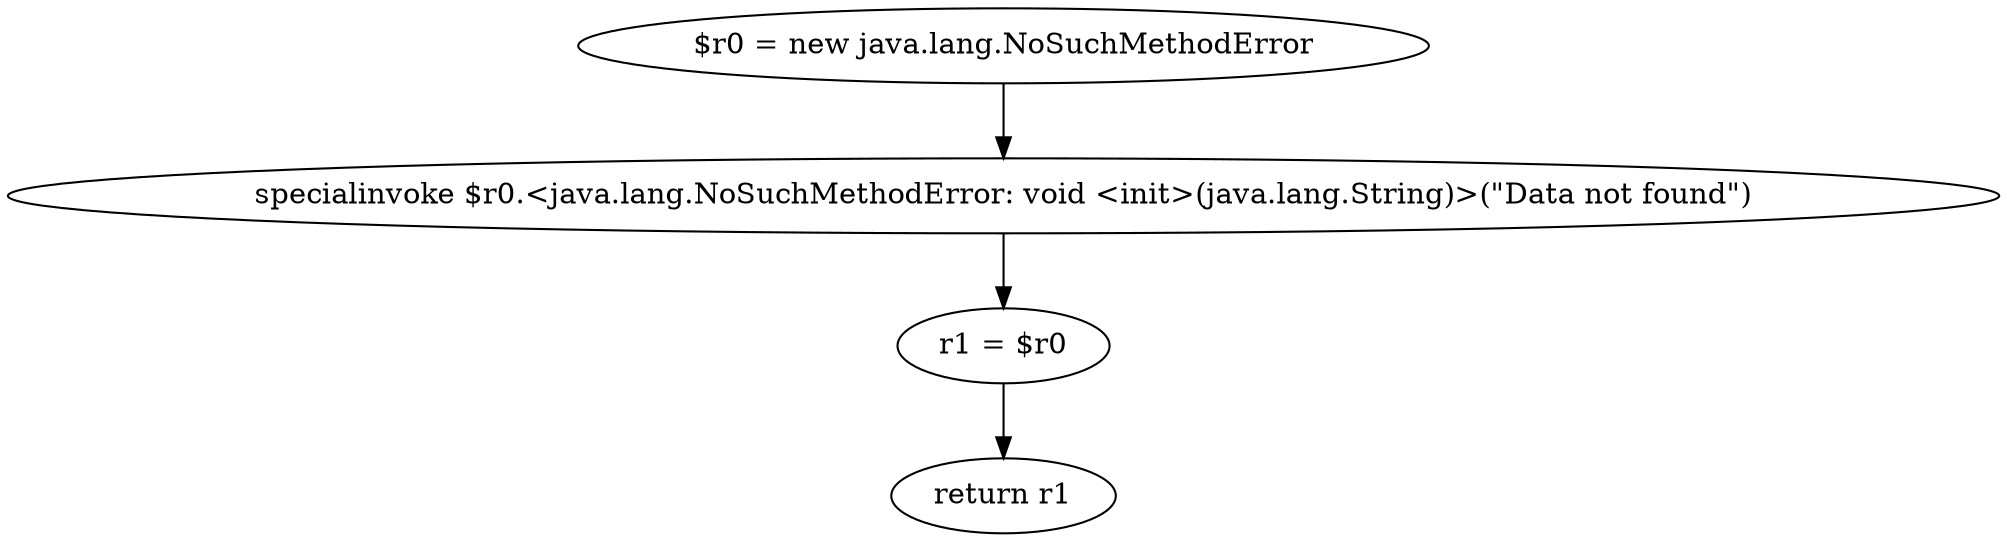 digraph "unitGraph" {
    "$r0 = new java.lang.NoSuchMethodError"
    "specialinvoke $r0.<java.lang.NoSuchMethodError: void <init>(java.lang.String)>(\"Data not found\")"
    "r1 = $r0"
    "return r1"
    "$r0 = new java.lang.NoSuchMethodError"->"specialinvoke $r0.<java.lang.NoSuchMethodError: void <init>(java.lang.String)>(\"Data not found\")";
    "specialinvoke $r0.<java.lang.NoSuchMethodError: void <init>(java.lang.String)>(\"Data not found\")"->"r1 = $r0";
    "r1 = $r0"->"return r1";
}
